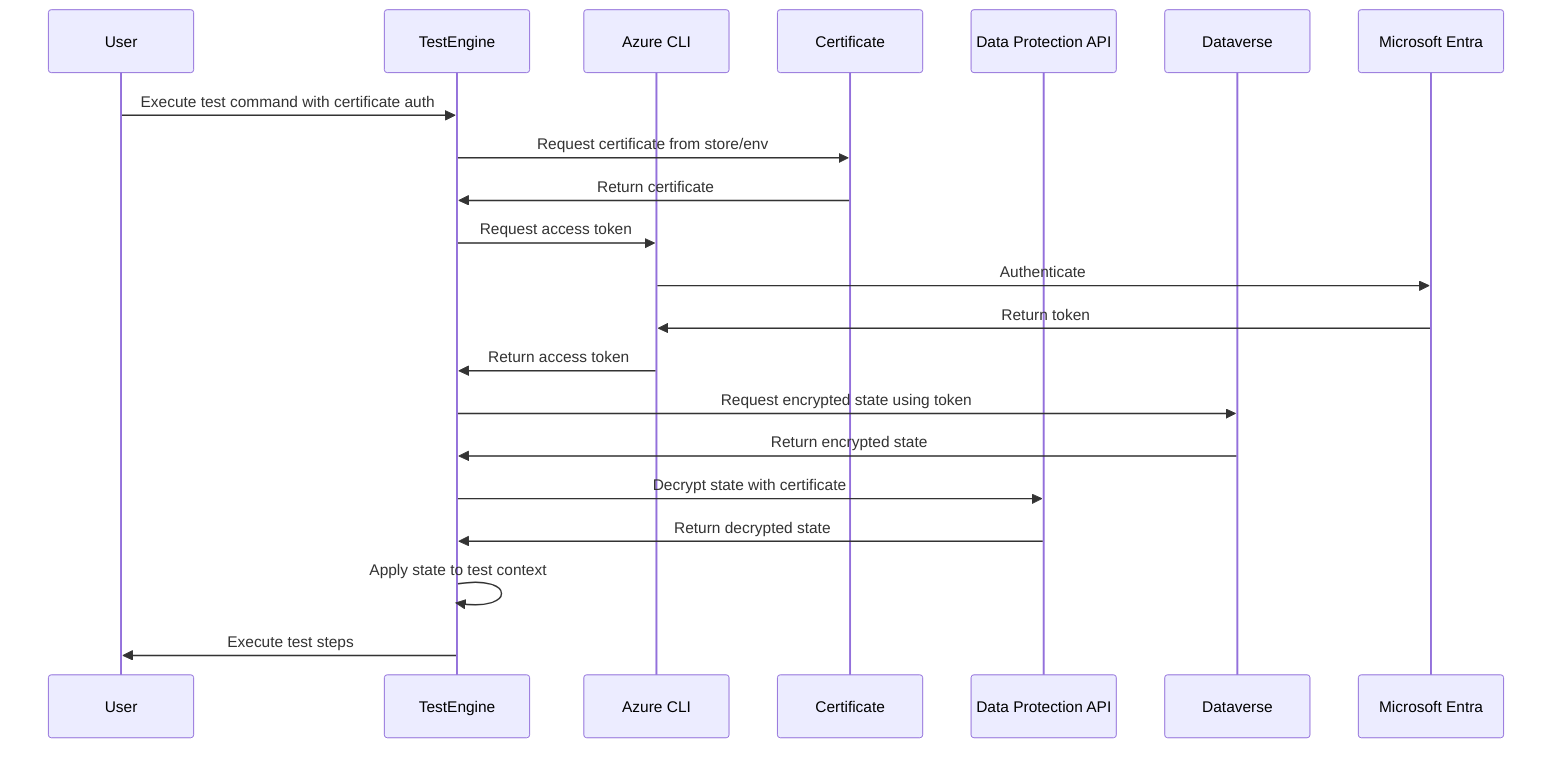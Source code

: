 sequenceDiagram
    participant User
    participant TestEngine
    participant AzureCLI as Azure CLI
    participant Certificate
    participant DataProtectionAPI as Data Protection API
    participant Dataverse
    participant MicrosoftEntra as Microsoft Entra
    
    User->>TestEngine: Execute test command with certificate auth
    TestEngine->>Certificate: Request certificate from store/env
    Certificate->>TestEngine: Return certificate
    
    TestEngine->>AzureCLI: Request access token
    AzureCLI->>MicrosoftEntra: Authenticate
    MicrosoftEntra->>AzureCLI: Return token
    AzureCLI->>TestEngine: Return access token
    
    TestEngine->>Dataverse: Request encrypted state using token
    Dataverse->>TestEngine: Return encrypted state
    
    TestEngine->>DataProtectionAPI: Decrypt state with certificate
    DataProtectionAPI->>TestEngine: Return decrypted state
    
    TestEngine->>TestEngine: Apply state to test context
    TestEngine->>User: Execute test steps